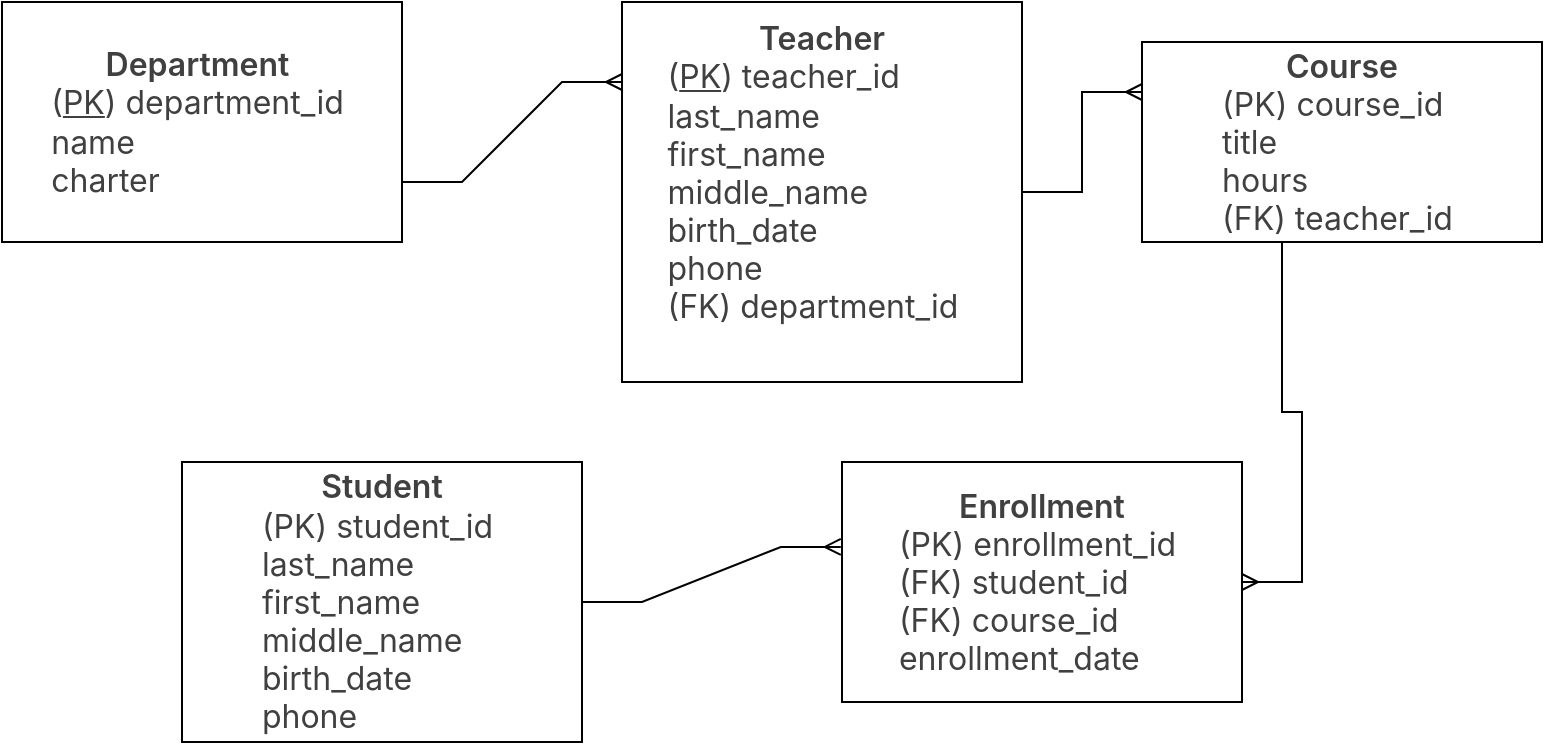 <mxfile version="27.0.9">
  <diagram name="Страница — 1" id="h7ALuC99OAEszXNXUYj4">
    <mxGraphModel dx="1006" dy="627" grid="1" gridSize="10" guides="1" tooltips="1" connect="1" arrows="1" fold="1" page="1" pageScale="1" pageWidth="827" pageHeight="1169" math="0" shadow="0">
      <root>
        <mxCell id="0" />
        <mxCell id="1" parent="0" />
        <mxCell id="vTc1PEp6L30iyw_Uej8e-1" value="&lt;div style=&quot;&quot;&gt;&lt;span style=&quot;font-weight: 600; color: rgb(64, 64, 64); font-family: quote-cjk-patch, Inter, system-ui, -apple-system, BlinkMacSystemFont, &amp;quot;Segoe UI&amp;quot;, Roboto, &amp;quot;Noto Sans&amp;quot;, Ubuntu, Cantarell, &amp;quot;Helvetica Neue&amp;quot;, Oxygen, &amp;quot;Open Sans&amp;quot;, sans-serif; font-size: 16.002px; background-color: rgb(255, 255, 255);&quot;&gt;Department&lt;/span&gt;&lt;span style=&quot;color: rgb(64, 64, 64); font-family: quote-cjk-patch, Inter, system-ui, -apple-system, BlinkMacSystemFont, &amp;quot;Segoe UI&amp;quot;, Roboto, &amp;quot;Noto Sans&amp;quot;, Ubuntu, Cantarell, &amp;quot;Helvetica Neue&amp;quot;, Oxygen, &amp;quot;Open Sans&amp;quot;, sans-serif; font-size: 16.002px; text-align: left; background-color: rgb(255, 255, 255);&quot;&gt;&amp;nbsp;&lt;/span&gt;&lt;/div&gt;&lt;div&gt;&lt;span style=&quot;color: rgb(64, 64, 64); font-family: quote-cjk-patch, Inter, system-ui, -apple-system, BlinkMacSystemFont, &amp;quot;Segoe UI&amp;quot;, Roboto, &amp;quot;Noto Sans&amp;quot;, Ubuntu, Cantarell, &amp;quot;Helvetica Neue&amp;quot;, Oxygen, &amp;quot;Open Sans&amp;quot;, sans-serif; font-size: 16.002px; text-align: left; background-color: rgb(255, 255, 255);&quot;&gt;(&lt;u&gt;PK&lt;/u&gt;) department_id&amp;nbsp;&lt;/span&gt;&lt;/div&gt;&lt;div style=&quot;text-align: left;&quot;&gt;&lt;span style=&quot;color: rgb(64, 64, 64); font-family: quote-cjk-patch, Inter, system-ui, -apple-system, BlinkMacSystemFont, &amp;quot;Segoe UI&amp;quot;, Roboto, &amp;quot;Noto Sans&amp;quot;, Ubuntu, Cantarell, &amp;quot;Helvetica Neue&amp;quot;, Oxygen, &amp;quot;Open Sans&amp;quot;, sans-serif; font-size: 16.002px; background-color: rgb(255, 255, 255);&quot;&gt;name&amp;nbsp;&lt;/span&gt;&lt;/div&gt;&lt;div style=&quot;text-align: left;&quot;&gt;&lt;span style=&quot;color: rgb(64, 64, 64); font-family: quote-cjk-patch, Inter, system-ui, -apple-system, BlinkMacSystemFont, &amp;quot;Segoe UI&amp;quot;, Roboto, &amp;quot;Noto Sans&amp;quot;, Ubuntu, Cantarell, &amp;quot;Helvetica Neue&amp;quot;, Oxygen, &amp;quot;Open Sans&amp;quot;, sans-serif; font-size: 16.002px; background-color: rgb(255, 255, 255);&quot;&gt;charter&amp;nbsp;&lt;/span&gt;&lt;/div&gt;" style="rounded=0;whiteSpace=wrap;html=1;" vertex="1" parent="1">
          <mxGeometry x="20" y="80" width="200" height="120" as="geometry" />
        </mxCell>
        <mxCell id="vTc1PEp6L30iyw_Uej8e-2" value="&lt;span style=&quot;font-weight: 600; color: rgb(64, 64, 64); font-family: quote-cjk-patch, Inter, system-ui, -apple-system, BlinkMacSystemFont, &amp;quot;Segoe UI&amp;quot;, Roboto, &amp;quot;Noto Sans&amp;quot;, Ubuntu, Cantarell, &amp;quot;Helvetica Neue&amp;quot;, Oxygen, &amp;quot;Open Sans&amp;quot;, sans-serif; font-size: 16.002px; text-align: start; background-color: rgb(255, 255, 255);&quot;&gt;Teacher&lt;br&gt;&lt;/span&gt;&lt;div style=&quot;text-align: left;&quot;&gt;&lt;span style=&quot;background-color: rgb(255, 255, 255); color: rgb(64, 64, 64); font-family: quote-cjk-patch, Inter, system-ui, -apple-system, BlinkMacSystemFont, &amp;quot;Segoe UI&amp;quot;, Roboto, &amp;quot;Noto Sans&amp;quot;, Ubuntu, Cantarell, &amp;quot;Helvetica Neue&amp;quot;, Oxygen, &amp;quot;Open Sans&amp;quot;, sans-serif; font-size: 16.002px;&quot;&gt;(&lt;u&gt;PK&lt;/u&gt;)&amp;nbsp;&lt;/span&gt;&lt;span style=&quot;color: rgb(64, 64, 64); font-family: quote-cjk-patch, Inter, system-ui, -apple-system, BlinkMacSystemFont, &amp;quot;Segoe UI&amp;quot;, Roboto, &amp;quot;Noto Sans&amp;quot;, Ubuntu, Cantarell, &amp;quot;Helvetica Neue&amp;quot;, Oxygen, &amp;quot;Open Sans&amp;quot;, sans-serif; font-size: 16.002px; background-color: rgb(255, 255, 255);&quot;&gt;teacher_id&lt;/span&gt;&lt;span style=&quot;font-weight: 600; color: rgb(64, 64, 64); font-family: quote-cjk-patch, Inter, system-ui, -apple-system, BlinkMacSystemFont, &amp;quot;Segoe UI&amp;quot;, Roboto, &amp;quot;Noto Sans&amp;quot;, Ubuntu, Cantarell, &amp;quot;Helvetica Neue&amp;quot;, Oxygen, &amp;quot;Open Sans&amp;quot;, sans-serif; font-size: 16.002px; background-color: rgb(255, 255, 255);&quot;&gt;&lt;/span&gt;&lt;/div&gt;&lt;div style=&quot;text-align: left;&quot;&gt;&lt;span style=&quot;color: rgb(64, 64, 64); font-family: quote-cjk-patch, Inter, system-ui, -apple-system, BlinkMacSystemFont, &amp;quot;Segoe UI&amp;quot;, Roboto, &amp;quot;Noto Sans&amp;quot;, Ubuntu, Cantarell, &amp;quot;Helvetica Neue&amp;quot;, Oxygen, &amp;quot;Open Sans&amp;quot;, sans-serif; font-size: 16.002px; background-color: rgb(255, 255, 255);&quot;&gt;last_name&amp;nbsp;&lt;/span&gt;&lt;/div&gt;&lt;div style=&quot;text-align: left;&quot;&gt;&lt;span style=&quot;color: rgb(64, 64, 64); font-family: quote-cjk-patch, Inter, system-ui, -apple-system, BlinkMacSystemFont, &amp;quot;Segoe UI&amp;quot;, Roboto, &amp;quot;Noto Sans&amp;quot;, Ubuntu, Cantarell, &amp;quot;Helvetica Neue&amp;quot;, Oxygen, &amp;quot;Open Sans&amp;quot;, sans-serif; font-size: 16.002px; background-color: rgb(255, 255, 255);&quot;&gt;first_name&amp;nbsp;&lt;/span&gt;&lt;/div&gt;&lt;div style=&quot;text-align: left;&quot;&gt;&lt;span style=&quot;color: rgb(64, 64, 64); font-family: quote-cjk-patch, Inter, system-ui, -apple-system, BlinkMacSystemFont, &amp;quot;Segoe UI&amp;quot;, Roboto, &amp;quot;Noto Sans&amp;quot;, Ubuntu, Cantarell, &amp;quot;Helvetica Neue&amp;quot;, Oxygen, &amp;quot;Open Sans&amp;quot;, sans-serif; font-size: 16.002px; background-color: rgb(255, 255, 255);&quot;&gt;middle_name&amp;nbsp;&lt;/span&gt;&lt;/div&gt;&lt;div style=&quot;text-align: left;&quot;&gt;&lt;span style=&quot;color: rgb(64, 64, 64); font-family: quote-cjk-patch, Inter, system-ui, -apple-system, BlinkMacSystemFont, &amp;quot;Segoe UI&amp;quot;, Roboto, &amp;quot;Noto Sans&amp;quot;, Ubuntu, Cantarell, &amp;quot;Helvetica Neue&amp;quot;, Oxygen, &amp;quot;Open Sans&amp;quot;, sans-serif; font-size: 16.002px; background-color: rgb(255, 255, 255);&quot;&gt;birth_date&amp;nbsp;&lt;/span&gt;&lt;/div&gt;&lt;div style=&quot;text-align: left;&quot;&gt;&lt;span style=&quot;color: rgb(64, 64, 64); font-family: quote-cjk-patch, Inter, system-ui, -apple-system, BlinkMacSystemFont, &amp;quot;Segoe UI&amp;quot;, Roboto, &amp;quot;Noto Sans&amp;quot;, Ubuntu, Cantarell, &amp;quot;Helvetica Neue&amp;quot;, Oxygen, &amp;quot;Open Sans&amp;quot;, sans-serif; font-size: 16.002px; background-color: rgb(255, 255, 255);&quot;&gt;phone&lt;/span&gt;&lt;/div&gt;&lt;div style=&quot;text-align: left;&quot;&gt;&lt;span style=&quot;color: rgb(64, 64, 64); font-family: quote-cjk-patch, Inter, system-ui, -apple-system, BlinkMacSystemFont, &amp;quot;Segoe UI&amp;quot;, Roboto, &amp;quot;Noto Sans&amp;quot;, Ubuntu, Cantarell, &amp;quot;Helvetica Neue&amp;quot;, Oxygen, &amp;quot;Open Sans&amp;quot;, sans-serif; font-size: 16.002px; background-color: rgb(255, 255, 255);&quot;&gt;(FK) department_id&amp;nbsp;&amp;nbsp;&lt;/span&gt;&lt;span style=&quot;color: rgb(64, 64, 64); font-family: quote-cjk-patch, Inter, system-ui, -apple-system, BlinkMacSystemFont, &amp;quot;Segoe UI&amp;quot;, Roboto, &amp;quot;Noto Sans&amp;quot;, Ubuntu, Cantarell, &amp;quot;Helvetica Neue&amp;quot;, Oxygen, &amp;quot;Open Sans&amp;quot;, sans-serif; font-size: 16.002px; text-align: left; background-color: rgb(255, 255, 255);&quot;&gt;&lt;/span&gt;&lt;/div&gt;&lt;div&gt;&lt;span style=&quot;color: rgb(64, 64, 64); font-family: quote-cjk-patch, Inter, system-ui, -apple-system, BlinkMacSystemFont, &amp;quot;Segoe UI&amp;quot;, Roboto, &amp;quot;Noto Sans&amp;quot;, Ubuntu, Cantarell, &amp;quot;Helvetica Neue&amp;quot;, Oxygen, &amp;quot;Open Sans&amp;quot;, sans-serif; font-size: 16.002px; text-align: left; background-color: rgb(255, 255, 255);&quot;&gt;&lt;br&gt;&lt;/span&gt;&lt;/div&gt;" style="rounded=0;whiteSpace=wrap;html=1;" vertex="1" parent="1">
          <mxGeometry x="330" y="80" width="200" height="190" as="geometry" />
        </mxCell>
        <mxCell id="vTc1PEp6L30iyw_Uej8e-3" value="&lt;span style=&quot;font-weight: 600; color: rgb(64, 64, 64); font-family: quote-cjk-patch, Inter, system-ui, -apple-system, BlinkMacSystemFont, &amp;quot;Segoe UI&amp;quot;, Roboto, &amp;quot;Noto Sans&amp;quot;, Ubuntu, Cantarell, &amp;quot;Helvetica Neue&amp;quot;, Oxygen, &amp;quot;Open Sans&amp;quot;, sans-serif; font-size: 16.002px; text-align: start; background-color: rgb(255, 255, 255);&quot;&gt;Course&lt;br&gt;&lt;/span&gt;&lt;div style=&quot;text-align: left;&quot;&gt;&lt;span style=&quot;background-color: rgb(255, 255, 255); color: rgb(64, 64, 64); font-family: quote-cjk-patch, Inter, system-ui, -apple-system, BlinkMacSystemFont, &amp;quot;Segoe UI&amp;quot;, Roboto, &amp;quot;Noto Sans&amp;quot;, Ubuntu, Cantarell, &amp;quot;Helvetica Neue&amp;quot;, Oxygen, &amp;quot;Open Sans&amp;quot;, sans-serif; font-size: 16.002px;&quot;&gt;(PK)&amp;nbsp;&lt;/span&gt;&lt;span style=&quot;background-color: rgb(255, 255, 255); color: rgb(64, 64, 64); font-family: quote-cjk-patch, Inter, system-ui, -apple-system, BlinkMacSystemFont, &amp;quot;Segoe UI&amp;quot;, Roboto, &amp;quot;Noto Sans&amp;quot;, Ubuntu, Cantarell, &amp;quot;Helvetica Neue&amp;quot;, Oxygen, &amp;quot;Open Sans&amp;quot;, sans-serif; font-size: 16.002px;&quot;&gt;course_id&lt;/span&gt;&lt;/div&gt;&lt;div style=&quot;text-align: left;&quot;&gt;&lt;span style=&quot;background-color: rgb(255, 255, 255); color: rgb(64, 64, 64); font-family: quote-cjk-patch, Inter, system-ui, -apple-system, BlinkMacSystemFont, &amp;quot;Segoe UI&amp;quot;, Roboto, &amp;quot;Noto Sans&amp;quot;, Ubuntu, Cantarell, &amp;quot;Helvetica Neue&amp;quot;, Oxygen, &amp;quot;Open Sans&amp;quot;, sans-serif; font-size: 16.002px;&quot;&gt;title&lt;/span&gt;&lt;span style=&quot;background-color: rgb(255, 255, 255); color: rgb(64, 64, 64); font-family: quote-cjk-patch, Inter, system-ui, -apple-system, BlinkMacSystemFont, &amp;quot;Segoe UI&amp;quot;, Roboto, &amp;quot;Noto Sans&amp;quot;, Ubuntu, Cantarell, &amp;quot;Helvetica Neue&amp;quot;, Oxygen, &amp;quot;Open Sans&amp;quot;, sans-serif; font-size: 16.002px;&quot;&gt;&amp;nbsp;&lt;/span&gt;&lt;/div&gt;&lt;div style=&quot;text-align: left;&quot;&gt;&lt;span style=&quot;background-color: rgb(255, 255, 255); color: rgb(64, 64, 64); font-family: quote-cjk-patch, Inter, system-ui, -apple-system, BlinkMacSystemFont, &amp;quot;Segoe UI&amp;quot;, Roboto, &amp;quot;Noto Sans&amp;quot;, Ubuntu, Cantarell, &amp;quot;Helvetica Neue&amp;quot;, Oxygen, &amp;quot;Open Sans&amp;quot;, sans-serif; font-size: 16.002px;&quot;&gt;hours&lt;/span&gt;&lt;span style=&quot;background-color: rgb(255, 255, 255); color: rgb(64, 64, 64); font-family: quote-cjk-patch, Inter, system-ui, -apple-system, BlinkMacSystemFont, &amp;quot;Segoe UI&amp;quot;, Roboto, &amp;quot;Noto Sans&amp;quot;, Ubuntu, Cantarell, &amp;quot;Helvetica Neue&amp;quot;, Oxygen, &amp;quot;Open Sans&amp;quot;, sans-serif; font-size: 16.002px;&quot;&gt;&amp;nbsp;&lt;/span&gt;&lt;/div&gt;&lt;div style=&quot;text-align: left;&quot;&gt;&lt;span style=&quot;background-color: rgb(255, 255, 255); color: rgb(64, 64, 64); font-family: quote-cjk-patch, Inter, system-ui, -apple-system, BlinkMacSystemFont, &amp;quot;Segoe UI&amp;quot;, Roboto, &amp;quot;Noto Sans&amp;quot;, Ubuntu, Cantarell, &amp;quot;Helvetica Neue&amp;quot;, Oxygen, &amp;quot;Open Sans&amp;quot;, sans-serif; font-size: 16.002px;&quot;&gt;(FK)&amp;nbsp;&lt;/span&gt;&lt;span style=&quot;background-color: rgb(255, 255, 255); color: rgb(64, 64, 64); font-family: quote-cjk-patch, Inter, system-ui, -apple-system, BlinkMacSystemFont, &amp;quot;Segoe UI&amp;quot;, Roboto, &amp;quot;Noto Sans&amp;quot;, Ubuntu, Cantarell, &amp;quot;Helvetica Neue&amp;quot;, Oxygen, &amp;quot;Open Sans&amp;quot;, sans-serif; font-size: 16.002px;&quot;&gt;teacher_id&amp;nbsp;&lt;/span&gt;&lt;/div&gt;" style="rounded=0;whiteSpace=wrap;html=1;" vertex="1" parent="1">
          <mxGeometry x="590" y="100" width="200" height="100" as="geometry" />
        </mxCell>
        <mxCell id="vTc1PEp6L30iyw_Uej8e-4" value="&lt;span style=&quot;font-weight: 600; color: rgb(64, 64, 64); font-family: quote-cjk-patch, Inter, system-ui, -apple-system, BlinkMacSystemFont, &amp;quot;Segoe UI&amp;quot;, Roboto, &amp;quot;Noto Sans&amp;quot;, Ubuntu, Cantarell, &amp;quot;Helvetica Neue&amp;quot;, Oxygen, &amp;quot;Open Sans&amp;quot;, sans-serif; font-size: 16.002px; text-align: start; background-color: rgb(255, 255, 255);&quot;&gt;Student&lt;/span&gt;&lt;div&gt;&lt;div style=&quot;text-align: left;&quot;&gt;&lt;font face=&quot;quote-cjk-patch, Inter, system-ui, -apple-system, BlinkMacSystemFont, Segoe UI, Roboto, Noto Sans, Ubuntu, Cantarell, Helvetica Neue, Oxygen, Open Sans, sans-serif&quot; color=&quot;#404040&quot;&gt;&lt;span style=&quot;background-color: transparent; font-size: 16.002px;&quot;&gt;(PK)&amp;nbsp;&lt;/span&gt;&lt;span style=&quot;font-size: 16.002px;&quot;&gt;student_id&amp;nbsp;&lt;/span&gt;&lt;/font&gt;&lt;/div&gt;&lt;div&gt;&lt;span style=&quot;background-color: rgb(255, 255, 255); font-size: 16.002px;&quot;&gt;&lt;font face=&quot;quote-cjk-patch, Inter, system-ui, -apple-system, BlinkMacSystemFont, Segoe UI, Roboto, Noto Sans, Ubuntu, Cantarell, Helvetica Neue, Oxygen, Open Sans, sans-serif&quot; color=&quot;#404040&quot;&gt;&lt;div style=&quot;text-align: left;&quot;&gt;last_name&lt;/div&gt;&lt;div style=&quot;text-align: left;&quot;&gt;first_name&lt;/div&gt;&lt;div style=&quot;text-align: left;&quot;&gt;middle_name&lt;/div&gt;&lt;div style=&quot;text-align: left;&quot;&gt;birth_date&lt;/div&gt;&lt;div style=&quot;text-align: left;&quot;&gt;phone&lt;/div&gt;&lt;/font&gt;&lt;/span&gt;&lt;/div&gt;&lt;/div&gt;" style="rounded=0;whiteSpace=wrap;html=1;" vertex="1" parent="1">
          <mxGeometry x="110" y="310" width="200" height="140" as="geometry" />
        </mxCell>
        <mxCell id="vTc1PEp6L30iyw_Uej8e-5" value="&lt;span style=&quot;font-weight: 600; color: rgb(64, 64, 64); font-family: quote-cjk-patch, Inter, system-ui, -apple-system, BlinkMacSystemFont, &amp;quot;Segoe UI&amp;quot;, Roboto, &amp;quot;Noto Sans&amp;quot;, Ubuntu, Cantarell, &amp;quot;Helvetica Neue&amp;quot;, Oxygen, &amp;quot;Open Sans&amp;quot;, sans-serif; font-size: 16.002px; text-align: start; background-color: rgb(255, 255, 255);&quot;&gt;Enrollment&lt;/span&gt;&lt;div&gt;&lt;span style=&quot;background-color: rgb(255, 255, 255); font-size: 16.002px;&quot;&gt;&lt;font face=&quot;quote-cjk-patch, Inter, system-ui, -apple-system, BlinkMacSystemFont, Segoe UI, Roboto, Noto Sans, Ubuntu, Cantarell, Helvetica Neue, Oxygen, Open Sans, sans-serif&quot; color=&quot;#404040&quot;&gt;&lt;div style=&quot;text-align: left;&quot;&gt;(PK) enrollment_id&amp;nbsp;&lt;/div&gt;&lt;/font&gt;&lt;/span&gt;&lt;span style=&quot;background-color: rgb(255, 255, 255); font-size: 16.002px;&quot;&gt;&lt;font face=&quot;quote-cjk-patch, Inter, system-ui, -apple-system, BlinkMacSystemFont, Segoe UI, Roboto, Noto Sans, Ubuntu, Cantarell, Helvetica Neue, Oxygen, Open Sans, sans-serif&quot; color=&quot;#404040&quot;&gt;&lt;div style=&quot;text-align: left;&quot;&gt;(FK) student_id&amp;nbsp;&lt;/div&gt;&lt;/font&gt;&lt;/span&gt;&lt;span style=&quot;background-color: rgb(255, 255, 255); font-size: 16.002px;&quot;&gt;&lt;font face=&quot;quote-cjk-patch, Inter, system-ui, -apple-system, BlinkMacSystemFont, Segoe UI, Roboto, Noto Sans, Ubuntu, Cantarell, Helvetica Neue, Oxygen, Open Sans, sans-serif&quot; color=&quot;#404040&quot;&gt;&lt;div style=&quot;text-align: left;&quot;&gt;(FK) course_id&amp;nbsp;&lt;/div&gt;&lt;div style=&quot;text-align: left;&quot;&gt;enrollment_date&lt;/div&gt;&lt;/font&gt;&lt;/span&gt;&lt;/div&gt;" style="rounded=0;whiteSpace=wrap;html=1;" vertex="1" parent="1">
          <mxGeometry x="440" y="310" width="200" height="120" as="geometry" />
        </mxCell>
        <mxCell id="vTc1PEp6L30iyw_Uej8e-14" value="" style="edgeStyle=entityRelationEdgeStyle;fontSize=12;html=1;endArrow=ERmany;rounded=0;exitX=1;exitY=0.5;exitDx=0;exitDy=0;entryX=0;entryY=0.25;entryDx=0;entryDy=0;" edge="1" parent="1" source="vTc1PEp6L30iyw_Uej8e-2" target="vTc1PEp6L30iyw_Uej8e-3">
          <mxGeometry width="100" height="100" relative="1" as="geometry">
            <mxPoint x="520" y="230" as="sourcePoint" />
            <mxPoint x="590" y="130" as="targetPoint" />
            <Array as="points">
              <mxPoint x="540" y="190" />
            </Array>
          </mxGeometry>
        </mxCell>
        <mxCell id="vTc1PEp6L30iyw_Uej8e-15" value="" style="edgeStyle=entityRelationEdgeStyle;fontSize=12;html=1;endArrow=ERmany;rounded=0;exitX=1;exitY=0.75;exitDx=0;exitDy=0;" edge="1" parent="1" source="vTc1PEp6L30iyw_Uej8e-1">
          <mxGeometry width="100" height="100" relative="1" as="geometry">
            <mxPoint x="230" y="210" as="sourcePoint" />
            <mxPoint x="330" y="120" as="targetPoint" />
          </mxGeometry>
        </mxCell>
        <mxCell id="vTc1PEp6L30iyw_Uej8e-16" value="" style="edgeStyle=entityRelationEdgeStyle;fontSize=12;html=1;endArrow=ERmany;rounded=0;entryX=-0.003;entryY=0.354;entryDx=0;entryDy=0;entryPerimeter=0;exitX=1;exitY=0.5;exitDx=0;exitDy=0;" edge="1" parent="1" source="vTc1PEp6L30iyw_Uej8e-4" target="vTc1PEp6L30iyw_Uej8e-5">
          <mxGeometry width="100" height="100" relative="1" as="geometry">
            <mxPoint x="250" y="450" as="sourcePoint" />
            <mxPoint x="340" y="350" as="targetPoint" />
          </mxGeometry>
        </mxCell>
        <mxCell id="vTc1PEp6L30iyw_Uej8e-17" value="" style="edgeStyle=entityRelationEdgeStyle;fontSize=12;html=1;endArrow=ERmany;rounded=0;entryX=1;entryY=0.5;entryDx=0;entryDy=0;exitX=0.5;exitY=1;exitDx=0;exitDy=0;" edge="1" parent="1" source="vTc1PEp6L30iyw_Uej8e-3" target="vTc1PEp6L30iyw_Uej8e-5">
          <mxGeometry width="100" height="100" relative="1" as="geometry">
            <mxPoint x="690" y="210" as="sourcePoint" />
            <mxPoint x="560" y="400" as="targetPoint" />
            <Array as="points">
              <mxPoint x="690" y="230" />
              <mxPoint x="710" y="230" />
              <mxPoint x="680" y="270" />
              <mxPoint x="690" y="240" />
              <mxPoint x="690" y="240" />
              <mxPoint x="800" y="190" />
              <mxPoint x="790" y="180" />
              <mxPoint x="810" y="210" />
              <mxPoint x="980" y="340" />
              <mxPoint x="780" y="330" />
              <mxPoint x="980" y="340" />
            </Array>
          </mxGeometry>
        </mxCell>
      </root>
    </mxGraphModel>
  </diagram>
</mxfile>
